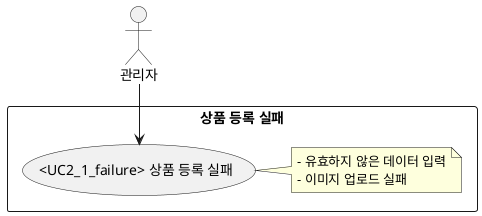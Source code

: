 @startuml
actor "관리자" as Admin

rectangle "상품 등록 실패" {
  usecase "<UC2_1_failure> 상품 등록 실패" as UC2_1_failure
  note right
  - 유효하지 않은 데이터 입력
  - 이미지 업로드 실패
  end note
}

Admin --> UC2_1_failure
@enduml
